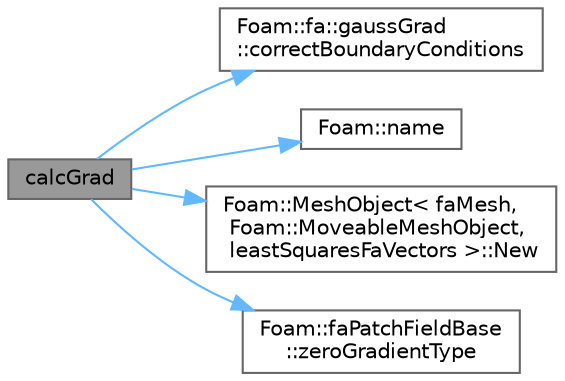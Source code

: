 digraph "calcGrad"
{
 // LATEX_PDF_SIZE
  bgcolor="transparent";
  edge [fontname=Helvetica,fontsize=10,labelfontname=Helvetica,labelfontsize=10];
  node [fontname=Helvetica,fontsize=10,shape=box,height=0.2,width=0.4];
  rankdir="LR";
  Node1 [id="Node000001",label="calcGrad",height=0.2,width=0.4,color="gray40", fillcolor="grey60", style="filled", fontcolor="black",tooltip=" "];
  Node1 -> Node2 [id="edge1_Node000001_Node000002",color="steelblue1",style="solid",tooltip=" "];
  Node2 [id="Node000002",label="Foam::fa::gaussGrad\l::correctBoundaryConditions",height=0.2,width=0.4,color="grey40", fillcolor="white", style="filled",URL="$classFoam_1_1fa_1_1gaussGrad.html#a0ccfa8334c09012e8b860061fcb6d014",tooltip=" "];
  Node1 -> Node3 [id="edge2_Node000001_Node000003",color="steelblue1",style="solid",tooltip=" "];
  Node3 [id="Node000003",label="Foam::name",height=0.2,width=0.4,color="grey40", fillcolor="white", style="filled",URL="$namespaceFoam.html#accde1bf3e2a4105cca868012a680afbe",tooltip=" "];
  Node1 -> Node4 [id="edge3_Node000001_Node000004",color="steelblue1",style="solid",tooltip=" "];
  Node4 [id="Node000004",label="Foam::MeshObject\< faMesh,\l Foam::MoveableMeshObject,\l leastSquaresFaVectors \>::New",height=0.2,width=0.4,color="grey40", fillcolor="white", style="filled",URL="$classFoam_1_1MeshObject.html#a174574ec68990766b0ac5746b6c8be68",tooltip=" "];
  Node1 -> Node5 [id="edge4_Node000001_Node000005",color="steelblue1",style="solid",tooltip=" "];
  Node5 [id="Node000005",label="Foam::faPatchFieldBase\l::zeroGradientType",height=0.2,width=0.4,color="grey40", fillcolor="white", style="filled",URL="$classFoam_1_1faPatchFieldBase.html#aefa6851b53adec59a19cfe35fae70d1d",tooltip=" "];
}
